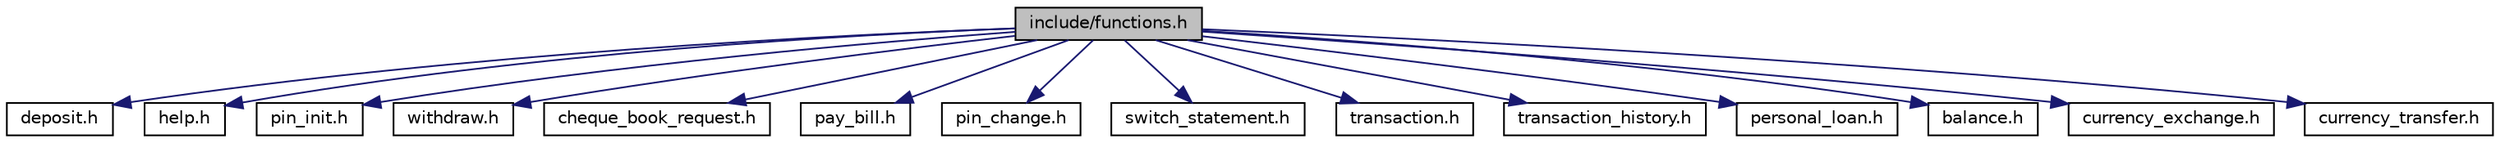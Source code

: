 digraph "include/functions.h"
{
 // LATEX_PDF_SIZE
  edge [fontname="Helvetica",fontsize="10",labelfontname="Helvetica",labelfontsize="10"];
  node [fontname="Helvetica",fontsize="10",shape=record];
  Node1 [label="include/functions.h",height=0.2,width=0.4,color="black", fillcolor="grey75", style="filled", fontcolor="black",tooltip="Simply contains all the headers of the different function."];
  Node1 -> Node2 [color="midnightblue",fontsize="10",style="solid",fontname="Helvetica"];
  Node2 [label="deposit.h",height=0.2,width=0.4,color="black", fillcolor="white", style="filled",URL="$deposit_8h.html",tooltip="performs deposit operation and stores the deposit operation done by the user to the file"];
  Node1 -> Node3 [color="midnightblue",fontsize="10",style="solid",fontname="Helvetica"];
  Node3 [label="help.h",height=0.2,width=0.4,color="black", fillcolor="white", style="filled",URL="$help_8h.html",tooltip="places the request for help"];
  Node1 -> Node4 [color="midnightblue",fontsize="10",style="solid",fontname="Helvetica"];
  Node4 [label="pin_init.h",height=0.2,width=0.4,color="black", fillcolor="white", style="filled",URL="$pin__init_8h.html",tooltip="checks whether the pin entered by the user matches with the PIN stored in the file but the user is on..."];
  Node1 -> Node5 [color="midnightblue",fontsize="10",style="solid",fontname="Helvetica"];
  Node5 [label="withdraw.h",height=0.2,width=0.4,color="black", fillcolor="white", style="filled",URL="$withdraw_8h.html",tooltip="performs withdrawal and stores the withdrawal operation done by the user to the file."];
  Node1 -> Node6 [color="midnightblue",fontsize="10",style="solid",fontname="Helvetica"];
  Node6 [label="cheque_book_request.h",height=0.2,width=0.4,color="black", fillcolor="white", style="filled",URL="$cheque__book__request_8h.html",tooltip="places request for cheque book"];
  Node1 -> Node7 [color="midnightblue",fontsize="10",style="solid",fontname="Helvetica"];
  Node7 [label="pay_bill.h",height=0.2,width=0.4,color="black", fillcolor="white", style="filled",URL="$pay__bill_8h.html",tooltip="The function performs the bill payment operation for Credit card, electricity bill and mobile bill an..."];
  Node1 -> Node8 [color="midnightblue",fontsize="10",style="solid",fontname="Helvetica"];
  Node8 [label="pin_change.h",height=0.2,width=0.4,color="black", fillcolor="white", style="filled",URL="$pin__change_8h.html",tooltip="First checks whether the existing pin matches with the pin stored in the file and on changing the pin..."];
  Node1 -> Node9 [color="midnightblue",fontsize="10",style="solid",fontname="Helvetica"];
  Node9 [label="switch_statement.h",height=0.2,width=0.4,color="black", fillcolor="white", style="filled",URL="$switch__statement_8h.html",tooltip="contains the function call for all the transactions and performs the transaction based on input from ..."];
  Node1 -> Node10 [color="midnightblue",fontsize="10",style="solid",fontname="Helvetica"];
  Node10 [label="transaction.h",height=0.2,width=0.4,color="black", fillcolor="white", style="filled",URL="$transaction_8h.html",tooltip="returns the user's choice of transaction to be performed"];
  Node1 -> Node11 [color="midnightblue",fontsize="10",style="solid",fontname="Helvetica"];
  Node11 [label="transaction_history.h",height=0.2,width=0.4,color="black", fillcolor="white", style="filled",URL="$transaction__history_8h.html",tooltip="this function prints transactions summary of withdrawal, deposit, currency transfer and bill payment...."];
  Node1 -> Node12 [color="midnightblue",fontsize="10",style="solid",fontname="Helvetica"];
  Node12 [label="personal_loan.h",height=0.2,width=0.4,color="black", fillcolor="white", style="filled",URL="$personal__loan_8h.html",tooltip="places request for personal loan"];
  Node1 -> Node13 [color="midnightblue",fontsize="10",style="solid",fontname="Helvetica"];
  Node13 [label="balance.h",height=0.2,width=0.4,color="black", fillcolor="white", style="filled",URL="$balance_8h.html",tooltip="displays the current balance of chequing and savings accounts"];
  Node1 -> Node14 [color="midnightblue",fontsize="10",style="solid",fontname="Helvetica"];
  Node14 [label="currency_exchange.h",height=0.2,width=0.4,color="black", fillcolor="white", style="filled",URL="$currency__exchange_8h.html",tooltip="the function performs the currency conversion between INR/CAD/USD and displays the amount that was co..."];
  Node1 -> Node15 [color="midnightblue",fontsize="10",style="solid",fontname="Helvetica"];
  Node15 [label="currency_transfer.h",height=0.2,width=0.4,color="black", fillcolor="white", style="filled",URL="$currency__transfer_8h.html",tooltip="The function transfers the amount between chequing and savings account and writes the transfer histor..."];
}
